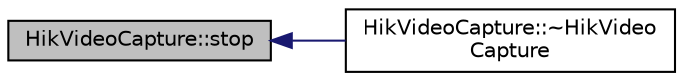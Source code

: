 digraph "HikVideoCapture::stop"
{
  edge [fontname="Helvetica",fontsize="10",labelfontname="Helvetica",labelfontsize="10"];
  node [fontname="Helvetica",fontsize="10",shape=record];
  rankdir="LR";
  Node42 [label="HikVideoCapture::stop",height=0.2,width=0.4,color="black", fillcolor="grey75", style="filled", fontcolor="black"];
  Node42 -> Node43 [dir="back",color="midnightblue",fontsize="10",style="solid"];
  Node43 [label="HikVideoCapture::~HikVideo\lCapture",height=0.2,width=0.4,color="black", fillcolor="white", style="filled",URL="$class_hik_video_capture.html#a54a0ba8f296177df923cf5d8d9184a97"];
}

